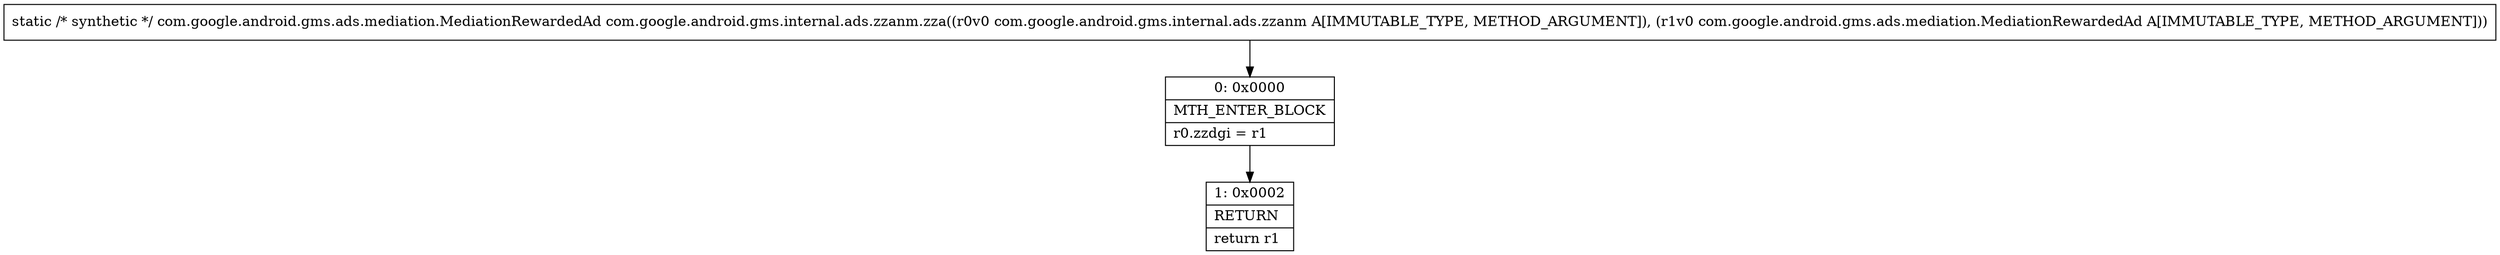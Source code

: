 digraph "CFG forcom.google.android.gms.internal.ads.zzanm.zza(Lcom\/google\/android\/gms\/internal\/ads\/zzanm;Lcom\/google\/android\/gms\/ads\/mediation\/MediationRewardedAd;)Lcom\/google\/android\/gms\/ads\/mediation\/MediationRewardedAd;" {
Node_0 [shape=record,label="{0\:\ 0x0000|MTH_ENTER_BLOCK\l|r0.zzdgi = r1\l}"];
Node_1 [shape=record,label="{1\:\ 0x0002|RETURN\l|return r1\l}"];
MethodNode[shape=record,label="{static \/* synthetic *\/ com.google.android.gms.ads.mediation.MediationRewardedAd com.google.android.gms.internal.ads.zzanm.zza((r0v0 com.google.android.gms.internal.ads.zzanm A[IMMUTABLE_TYPE, METHOD_ARGUMENT]), (r1v0 com.google.android.gms.ads.mediation.MediationRewardedAd A[IMMUTABLE_TYPE, METHOD_ARGUMENT])) }"];
MethodNode -> Node_0;
Node_0 -> Node_1;
}

